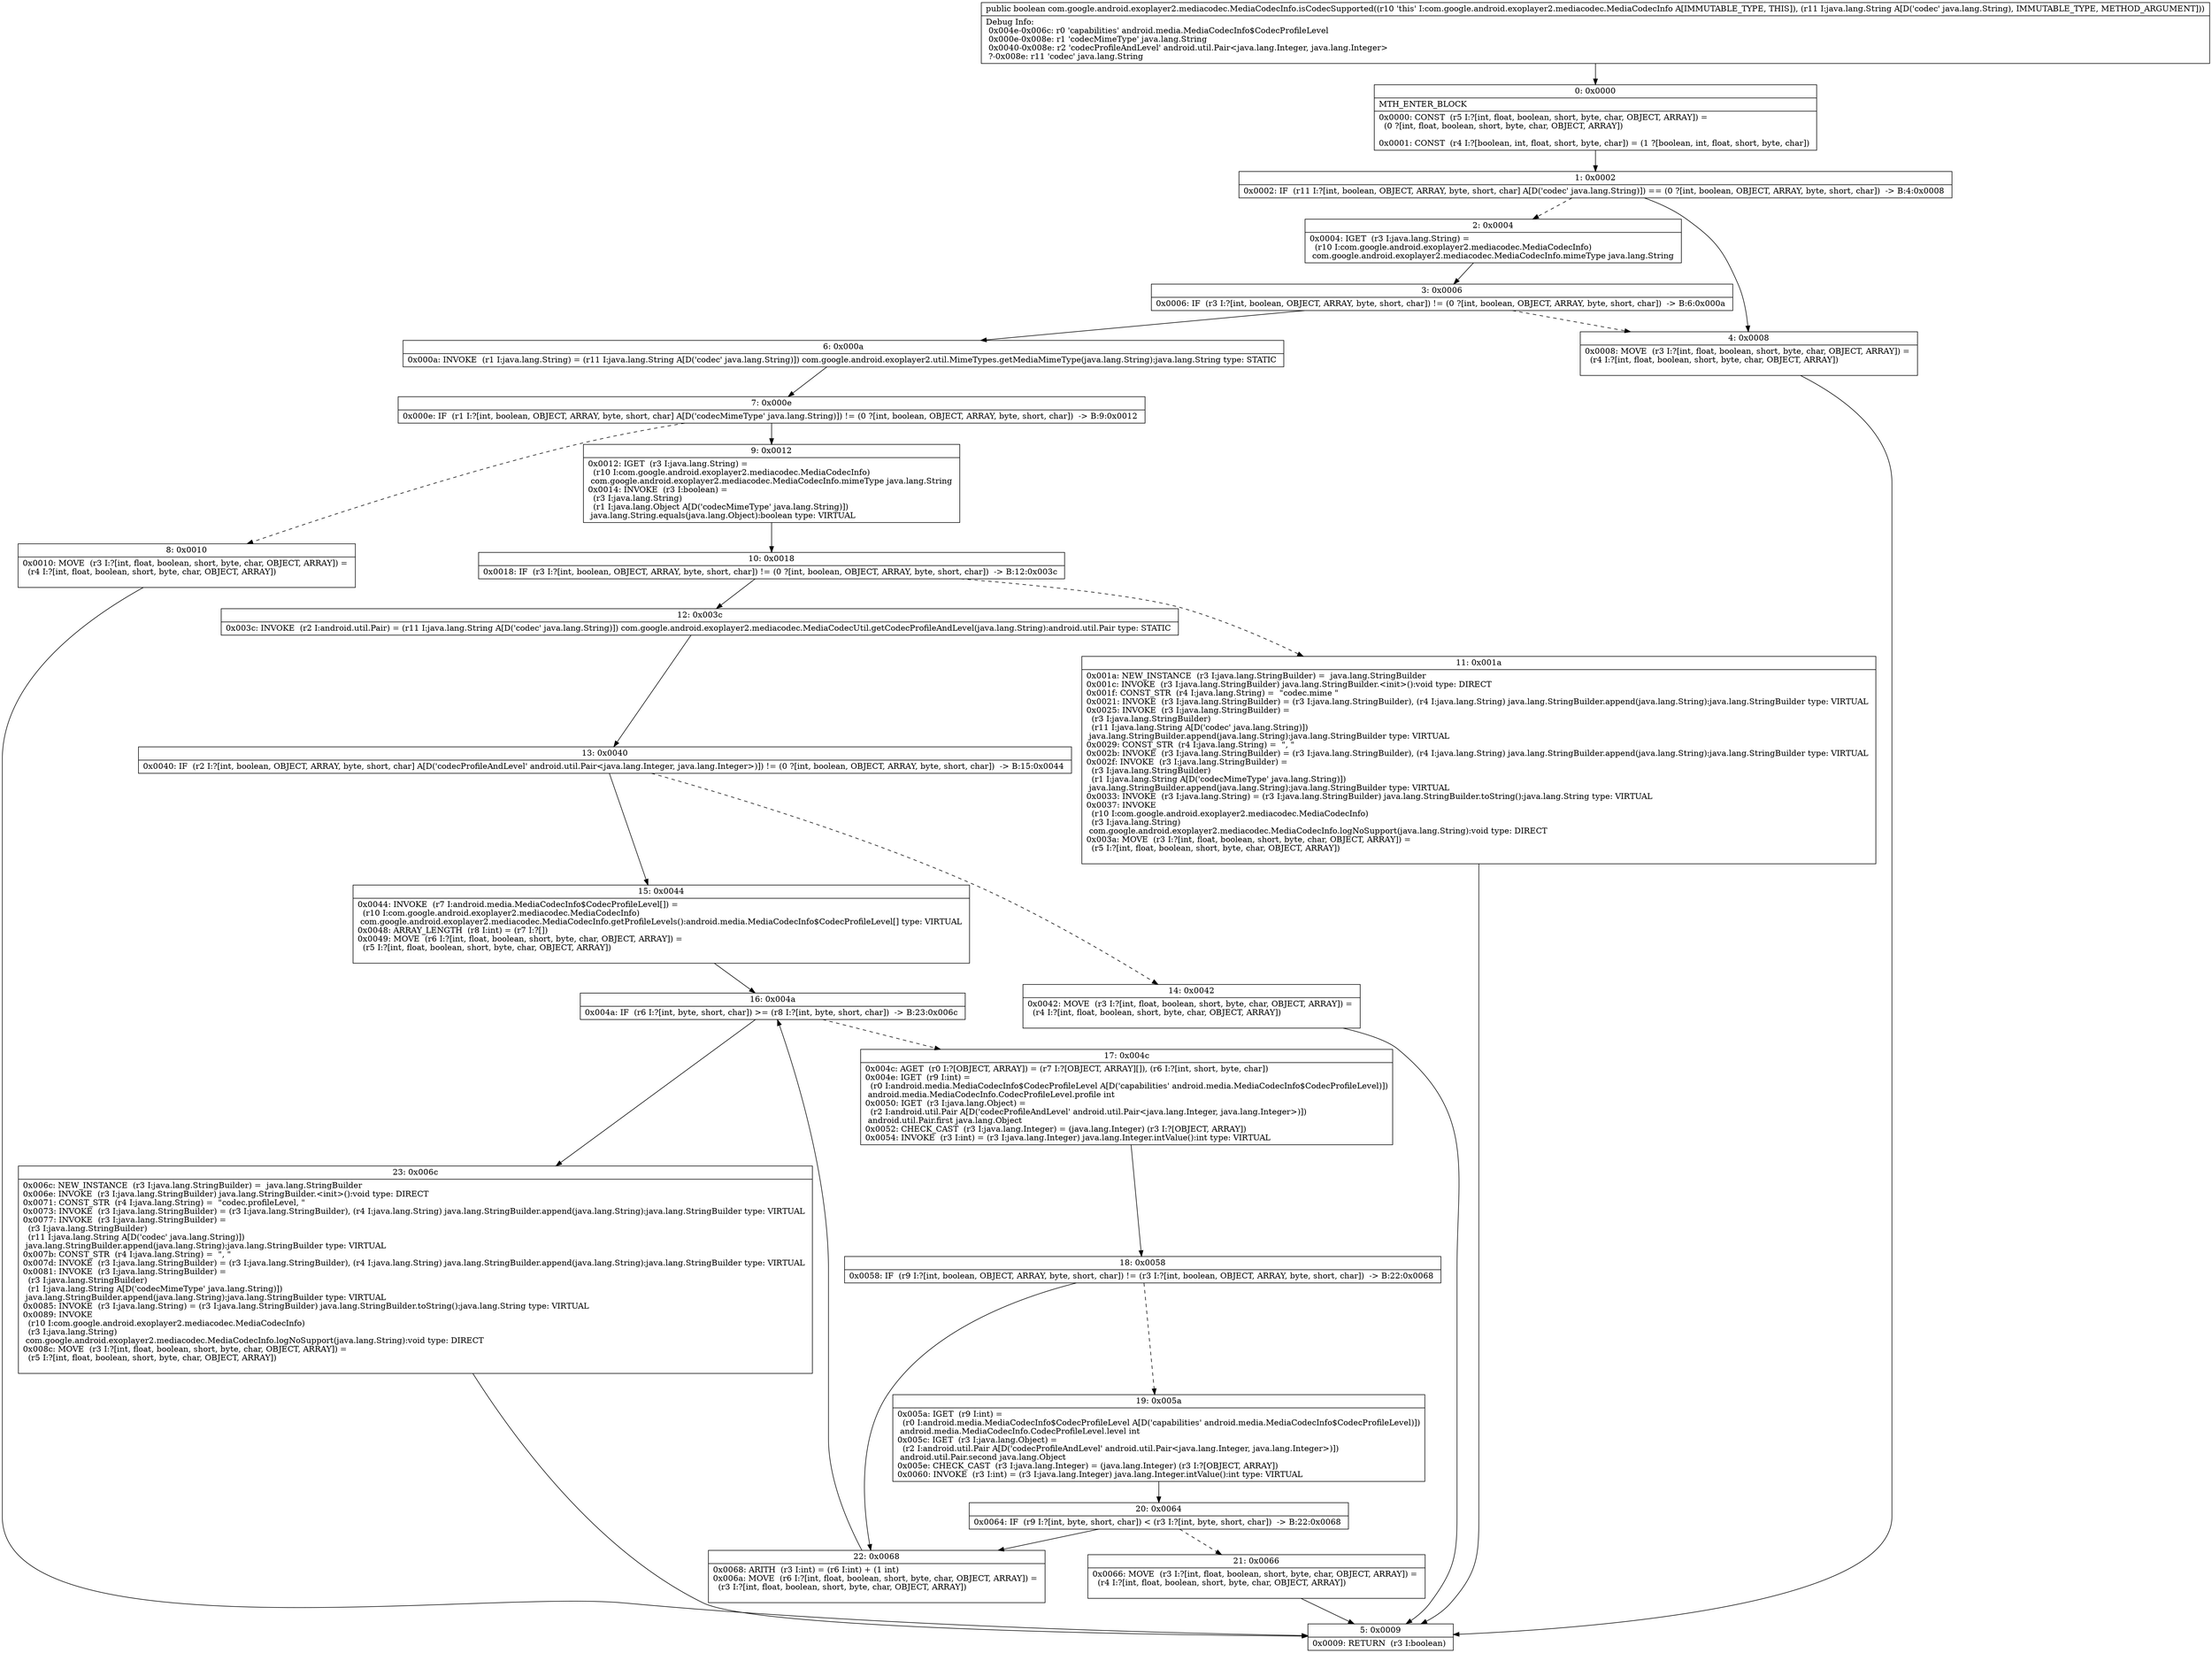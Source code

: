 digraph "CFG forcom.google.android.exoplayer2.mediacodec.MediaCodecInfo.isCodecSupported(Ljava\/lang\/String;)Z" {
Node_0 [shape=record,label="{0\:\ 0x0000|MTH_ENTER_BLOCK\l|0x0000: CONST  (r5 I:?[int, float, boolean, short, byte, char, OBJECT, ARRAY]) = \l  (0 ?[int, float, boolean, short, byte, char, OBJECT, ARRAY])\l \l0x0001: CONST  (r4 I:?[boolean, int, float, short, byte, char]) = (1 ?[boolean, int, float, short, byte, char]) \l}"];
Node_1 [shape=record,label="{1\:\ 0x0002|0x0002: IF  (r11 I:?[int, boolean, OBJECT, ARRAY, byte, short, char] A[D('codec' java.lang.String)]) == (0 ?[int, boolean, OBJECT, ARRAY, byte, short, char])  \-\> B:4:0x0008 \l}"];
Node_2 [shape=record,label="{2\:\ 0x0004|0x0004: IGET  (r3 I:java.lang.String) = \l  (r10 I:com.google.android.exoplayer2.mediacodec.MediaCodecInfo)\l com.google.android.exoplayer2.mediacodec.MediaCodecInfo.mimeType java.lang.String \l}"];
Node_3 [shape=record,label="{3\:\ 0x0006|0x0006: IF  (r3 I:?[int, boolean, OBJECT, ARRAY, byte, short, char]) != (0 ?[int, boolean, OBJECT, ARRAY, byte, short, char])  \-\> B:6:0x000a \l}"];
Node_4 [shape=record,label="{4\:\ 0x0008|0x0008: MOVE  (r3 I:?[int, float, boolean, short, byte, char, OBJECT, ARRAY]) = \l  (r4 I:?[int, float, boolean, short, byte, char, OBJECT, ARRAY])\l \l}"];
Node_5 [shape=record,label="{5\:\ 0x0009|0x0009: RETURN  (r3 I:boolean) \l}"];
Node_6 [shape=record,label="{6\:\ 0x000a|0x000a: INVOKE  (r1 I:java.lang.String) = (r11 I:java.lang.String A[D('codec' java.lang.String)]) com.google.android.exoplayer2.util.MimeTypes.getMediaMimeType(java.lang.String):java.lang.String type: STATIC \l}"];
Node_7 [shape=record,label="{7\:\ 0x000e|0x000e: IF  (r1 I:?[int, boolean, OBJECT, ARRAY, byte, short, char] A[D('codecMimeType' java.lang.String)]) != (0 ?[int, boolean, OBJECT, ARRAY, byte, short, char])  \-\> B:9:0x0012 \l}"];
Node_8 [shape=record,label="{8\:\ 0x0010|0x0010: MOVE  (r3 I:?[int, float, boolean, short, byte, char, OBJECT, ARRAY]) = \l  (r4 I:?[int, float, boolean, short, byte, char, OBJECT, ARRAY])\l \l}"];
Node_9 [shape=record,label="{9\:\ 0x0012|0x0012: IGET  (r3 I:java.lang.String) = \l  (r10 I:com.google.android.exoplayer2.mediacodec.MediaCodecInfo)\l com.google.android.exoplayer2.mediacodec.MediaCodecInfo.mimeType java.lang.String \l0x0014: INVOKE  (r3 I:boolean) = \l  (r3 I:java.lang.String)\l  (r1 I:java.lang.Object A[D('codecMimeType' java.lang.String)])\l java.lang.String.equals(java.lang.Object):boolean type: VIRTUAL \l}"];
Node_10 [shape=record,label="{10\:\ 0x0018|0x0018: IF  (r3 I:?[int, boolean, OBJECT, ARRAY, byte, short, char]) != (0 ?[int, boolean, OBJECT, ARRAY, byte, short, char])  \-\> B:12:0x003c \l}"];
Node_11 [shape=record,label="{11\:\ 0x001a|0x001a: NEW_INSTANCE  (r3 I:java.lang.StringBuilder) =  java.lang.StringBuilder \l0x001c: INVOKE  (r3 I:java.lang.StringBuilder) java.lang.StringBuilder.\<init\>():void type: DIRECT \l0x001f: CONST_STR  (r4 I:java.lang.String) =  \"codec.mime \" \l0x0021: INVOKE  (r3 I:java.lang.StringBuilder) = (r3 I:java.lang.StringBuilder), (r4 I:java.lang.String) java.lang.StringBuilder.append(java.lang.String):java.lang.StringBuilder type: VIRTUAL \l0x0025: INVOKE  (r3 I:java.lang.StringBuilder) = \l  (r3 I:java.lang.StringBuilder)\l  (r11 I:java.lang.String A[D('codec' java.lang.String)])\l java.lang.StringBuilder.append(java.lang.String):java.lang.StringBuilder type: VIRTUAL \l0x0029: CONST_STR  (r4 I:java.lang.String) =  \", \" \l0x002b: INVOKE  (r3 I:java.lang.StringBuilder) = (r3 I:java.lang.StringBuilder), (r4 I:java.lang.String) java.lang.StringBuilder.append(java.lang.String):java.lang.StringBuilder type: VIRTUAL \l0x002f: INVOKE  (r3 I:java.lang.StringBuilder) = \l  (r3 I:java.lang.StringBuilder)\l  (r1 I:java.lang.String A[D('codecMimeType' java.lang.String)])\l java.lang.StringBuilder.append(java.lang.String):java.lang.StringBuilder type: VIRTUAL \l0x0033: INVOKE  (r3 I:java.lang.String) = (r3 I:java.lang.StringBuilder) java.lang.StringBuilder.toString():java.lang.String type: VIRTUAL \l0x0037: INVOKE  \l  (r10 I:com.google.android.exoplayer2.mediacodec.MediaCodecInfo)\l  (r3 I:java.lang.String)\l com.google.android.exoplayer2.mediacodec.MediaCodecInfo.logNoSupport(java.lang.String):void type: DIRECT \l0x003a: MOVE  (r3 I:?[int, float, boolean, short, byte, char, OBJECT, ARRAY]) = \l  (r5 I:?[int, float, boolean, short, byte, char, OBJECT, ARRAY])\l \l}"];
Node_12 [shape=record,label="{12\:\ 0x003c|0x003c: INVOKE  (r2 I:android.util.Pair) = (r11 I:java.lang.String A[D('codec' java.lang.String)]) com.google.android.exoplayer2.mediacodec.MediaCodecUtil.getCodecProfileAndLevel(java.lang.String):android.util.Pair type: STATIC \l}"];
Node_13 [shape=record,label="{13\:\ 0x0040|0x0040: IF  (r2 I:?[int, boolean, OBJECT, ARRAY, byte, short, char] A[D('codecProfileAndLevel' android.util.Pair\<java.lang.Integer, java.lang.Integer\>)]) != (0 ?[int, boolean, OBJECT, ARRAY, byte, short, char])  \-\> B:15:0x0044 \l}"];
Node_14 [shape=record,label="{14\:\ 0x0042|0x0042: MOVE  (r3 I:?[int, float, boolean, short, byte, char, OBJECT, ARRAY]) = \l  (r4 I:?[int, float, boolean, short, byte, char, OBJECT, ARRAY])\l \l}"];
Node_15 [shape=record,label="{15\:\ 0x0044|0x0044: INVOKE  (r7 I:android.media.MediaCodecInfo$CodecProfileLevel[]) = \l  (r10 I:com.google.android.exoplayer2.mediacodec.MediaCodecInfo)\l com.google.android.exoplayer2.mediacodec.MediaCodecInfo.getProfileLevels():android.media.MediaCodecInfo$CodecProfileLevel[] type: VIRTUAL \l0x0048: ARRAY_LENGTH  (r8 I:int) = (r7 I:?[]) \l0x0049: MOVE  (r6 I:?[int, float, boolean, short, byte, char, OBJECT, ARRAY]) = \l  (r5 I:?[int, float, boolean, short, byte, char, OBJECT, ARRAY])\l \l}"];
Node_16 [shape=record,label="{16\:\ 0x004a|0x004a: IF  (r6 I:?[int, byte, short, char]) \>= (r8 I:?[int, byte, short, char])  \-\> B:23:0x006c \l}"];
Node_17 [shape=record,label="{17\:\ 0x004c|0x004c: AGET  (r0 I:?[OBJECT, ARRAY]) = (r7 I:?[OBJECT, ARRAY][]), (r6 I:?[int, short, byte, char]) \l0x004e: IGET  (r9 I:int) = \l  (r0 I:android.media.MediaCodecInfo$CodecProfileLevel A[D('capabilities' android.media.MediaCodecInfo$CodecProfileLevel)])\l android.media.MediaCodecInfo.CodecProfileLevel.profile int \l0x0050: IGET  (r3 I:java.lang.Object) = \l  (r2 I:android.util.Pair A[D('codecProfileAndLevel' android.util.Pair\<java.lang.Integer, java.lang.Integer\>)])\l android.util.Pair.first java.lang.Object \l0x0052: CHECK_CAST  (r3 I:java.lang.Integer) = (java.lang.Integer) (r3 I:?[OBJECT, ARRAY]) \l0x0054: INVOKE  (r3 I:int) = (r3 I:java.lang.Integer) java.lang.Integer.intValue():int type: VIRTUAL \l}"];
Node_18 [shape=record,label="{18\:\ 0x0058|0x0058: IF  (r9 I:?[int, boolean, OBJECT, ARRAY, byte, short, char]) != (r3 I:?[int, boolean, OBJECT, ARRAY, byte, short, char])  \-\> B:22:0x0068 \l}"];
Node_19 [shape=record,label="{19\:\ 0x005a|0x005a: IGET  (r9 I:int) = \l  (r0 I:android.media.MediaCodecInfo$CodecProfileLevel A[D('capabilities' android.media.MediaCodecInfo$CodecProfileLevel)])\l android.media.MediaCodecInfo.CodecProfileLevel.level int \l0x005c: IGET  (r3 I:java.lang.Object) = \l  (r2 I:android.util.Pair A[D('codecProfileAndLevel' android.util.Pair\<java.lang.Integer, java.lang.Integer\>)])\l android.util.Pair.second java.lang.Object \l0x005e: CHECK_CAST  (r3 I:java.lang.Integer) = (java.lang.Integer) (r3 I:?[OBJECT, ARRAY]) \l0x0060: INVOKE  (r3 I:int) = (r3 I:java.lang.Integer) java.lang.Integer.intValue():int type: VIRTUAL \l}"];
Node_20 [shape=record,label="{20\:\ 0x0064|0x0064: IF  (r9 I:?[int, byte, short, char]) \< (r3 I:?[int, byte, short, char])  \-\> B:22:0x0068 \l}"];
Node_21 [shape=record,label="{21\:\ 0x0066|0x0066: MOVE  (r3 I:?[int, float, boolean, short, byte, char, OBJECT, ARRAY]) = \l  (r4 I:?[int, float, boolean, short, byte, char, OBJECT, ARRAY])\l \l}"];
Node_22 [shape=record,label="{22\:\ 0x0068|0x0068: ARITH  (r3 I:int) = (r6 I:int) + (1 int) \l0x006a: MOVE  (r6 I:?[int, float, boolean, short, byte, char, OBJECT, ARRAY]) = \l  (r3 I:?[int, float, boolean, short, byte, char, OBJECT, ARRAY])\l \l}"];
Node_23 [shape=record,label="{23\:\ 0x006c|0x006c: NEW_INSTANCE  (r3 I:java.lang.StringBuilder) =  java.lang.StringBuilder \l0x006e: INVOKE  (r3 I:java.lang.StringBuilder) java.lang.StringBuilder.\<init\>():void type: DIRECT \l0x0071: CONST_STR  (r4 I:java.lang.String) =  \"codec.profileLevel, \" \l0x0073: INVOKE  (r3 I:java.lang.StringBuilder) = (r3 I:java.lang.StringBuilder), (r4 I:java.lang.String) java.lang.StringBuilder.append(java.lang.String):java.lang.StringBuilder type: VIRTUAL \l0x0077: INVOKE  (r3 I:java.lang.StringBuilder) = \l  (r3 I:java.lang.StringBuilder)\l  (r11 I:java.lang.String A[D('codec' java.lang.String)])\l java.lang.StringBuilder.append(java.lang.String):java.lang.StringBuilder type: VIRTUAL \l0x007b: CONST_STR  (r4 I:java.lang.String) =  \", \" \l0x007d: INVOKE  (r3 I:java.lang.StringBuilder) = (r3 I:java.lang.StringBuilder), (r4 I:java.lang.String) java.lang.StringBuilder.append(java.lang.String):java.lang.StringBuilder type: VIRTUAL \l0x0081: INVOKE  (r3 I:java.lang.StringBuilder) = \l  (r3 I:java.lang.StringBuilder)\l  (r1 I:java.lang.String A[D('codecMimeType' java.lang.String)])\l java.lang.StringBuilder.append(java.lang.String):java.lang.StringBuilder type: VIRTUAL \l0x0085: INVOKE  (r3 I:java.lang.String) = (r3 I:java.lang.StringBuilder) java.lang.StringBuilder.toString():java.lang.String type: VIRTUAL \l0x0089: INVOKE  \l  (r10 I:com.google.android.exoplayer2.mediacodec.MediaCodecInfo)\l  (r3 I:java.lang.String)\l com.google.android.exoplayer2.mediacodec.MediaCodecInfo.logNoSupport(java.lang.String):void type: DIRECT \l0x008c: MOVE  (r3 I:?[int, float, boolean, short, byte, char, OBJECT, ARRAY]) = \l  (r5 I:?[int, float, boolean, short, byte, char, OBJECT, ARRAY])\l \l}"];
MethodNode[shape=record,label="{public boolean com.google.android.exoplayer2.mediacodec.MediaCodecInfo.isCodecSupported((r10 'this' I:com.google.android.exoplayer2.mediacodec.MediaCodecInfo A[IMMUTABLE_TYPE, THIS]), (r11 I:java.lang.String A[D('codec' java.lang.String), IMMUTABLE_TYPE, METHOD_ARGUMENT]))  | Debug Info:\l  0x004e\-0x006c: r0 'capabilities' android.media.MediaCodecInfo$CodecProfileLevel\l  0x000e\-0x008e: r1 'codecMimeType' java.lang.String\l  0x0040\-0x008e: r2 'codecProfileAndLevel' android.util.Pair\<java.lang.Integer, java.lang.Integer\>\l  ?\-0x008e: r11 'codec' java.lang.String\l}"];
MethodNode -> Node_0;
Node_0 -> Node_1;
Node_1 -> Node_2[style=dashed];
Node_1 -> Node_4;
Node_2 -> Node_3;
Node_3 -> Node_4[style=dashed];
Node_3 -> Node_6;
Node_4 -> Node_5;
Node_6 -> Node_7;
Node_7 -> Node_8[style=dashed];
Node_7 -> Node_9;
Node_8 -> Node_5;
Node_9 -> Node_10;
Node_10 -> Node_11[style=dashed];
Node_10 -> Node_12;
Node_11 -> Node_5;
Node_12 -> Node_13;
Node_13 -> Node_14[style=dashed];
Node_13 -> Node_15;
Node_14 -> Node_5;
Node_15 -> Node_16;
Node_16 -> Node_17[style=dashed];
Node_16 -> Node_23;
Node_17 -> Node_18;
Node_18 -> Node_19[style=dashed];
Node_18 -> Node_22;
Node_19 -> Node_20;
Node_20 -> Node_21[style=dashed];
Node_20 -> Node_22;
Node_21 -> Node_5;
Node_22 -> Node_16;
Node_23 -> Node_5;
}


